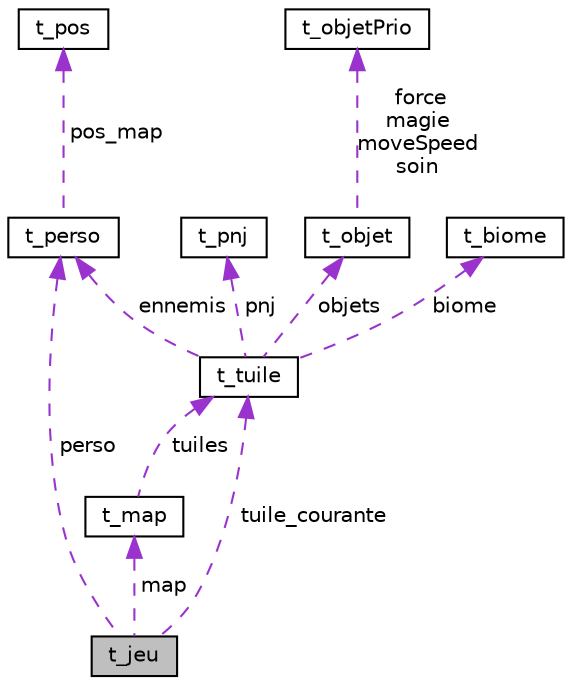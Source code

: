 digraph "t_jeu"
{
 // LATEX_PDF_SIZE
  edge [fontname="Helvetica",fontsize="10",labelfontname="Helvetica",labelfontsize="10"];
  node [fontname="Helvetica",fontsize="10",shape=record];
  Node1 [label="t_jeu",height=0.2,width=0.4,color="black", fillcolor="grey75", style="filled", fontcolor="black",tooltip=" "];
  Node2 -> Node1 [dir="back",color="darkorchid3",fontsize="10",style="dashed",label=" tuile_courante" ,fontname="Helvetica"];
  Node2 [label="t_tuile",height=0.2,width=0.4,color="black", fillcolor="white", style="filled",URL="$structt__tuile.html",tooltip=" "];
  Node3 -> Node2 [dir="back",color="darkorchid3",fontsize="10",style="dashed",label=" biome" ,fontname="Helvetica"];
  Node3 [label="t_biome",height=0.2,width=0.4,color="black", fillcolor="white", style="filled",URL="$structt__biome.html",tooltip=" "];
  Node4 -> Node2 [dir="back",color="darkorchid3",fontsize="10",style="dashed",label=" ennemis" ,fontname="Helvetica"];
  Node4 [label="t_perso",height=0.2,width=0.4,color="black", fillcolor="white", style="filled",URL="$structt__perso.html",tooltip=" "];
  Node5 -> Node4 [dir="back",color="darkorchid3",fontsize="10",style="dashed",label=" pos_map" ,fontname="Helvetica"];
  Node5 [label="t_pos",height=0.2,width=0.4,color="black", fillcolor="white", style="filled",URL="$structt__pos.html",tooltip=" "];
  Node6 -> Node2 [dir="back",color="darkorchid3",fontsize="10",style="dashed",label=" pnj" ,fontname="Helvetica"];
  Node6 [label="t_pnj",height=0.2,width=0.4,color="black", fillcolor="white", style="filled",URL="$structt__pnj.html",tooltip=" "];
  Node7 -> Node2 [dir="back",color="darkorchid3",fontsize="10",style="dashed",label=" objets" ,fontname="Helvetica"];
  Node7 [label="t_objet",height=0.2,width=0.4,color="black", fillcolor="white", style="filled",URL="$structt__objet.html",tooltip=" "];
  Node8 -> Node7 [dir="back",color="darkorchid3",fontsize="10",style="dashed",label=" force\nmagie\nmoveSpeed\nsoin" ,fontname="Helvetica"];
  Node8 [label="t_objetPrio",height=0.2,width=0.4,color="black", fillcolor="white", style="filled",URL="$structt__objetPrio.html",tooltip=" "];
  Node4 -> Node1 [dir="back",color="darkorchid3",fontsize="10",style="dashed",label=" perso" ,fontname="Helvetica"];
  Node9 -> Node1 [dir="back",color="darkorchid3",fontsize="10",style="dashed",label=" map" ,fontname="Helvetica"];
  Node9 [label="t_map",height=0.2,width=0.4,color="black", fillcolor="white", style="filled",URL="$structt__map.html",tooltip=" "];
  Node2 -> Node9 [dir="back",color="darkorchid3",fontsize="10",style="dashed",label=" tuiles" ,fontname="Helvetica"];
}
